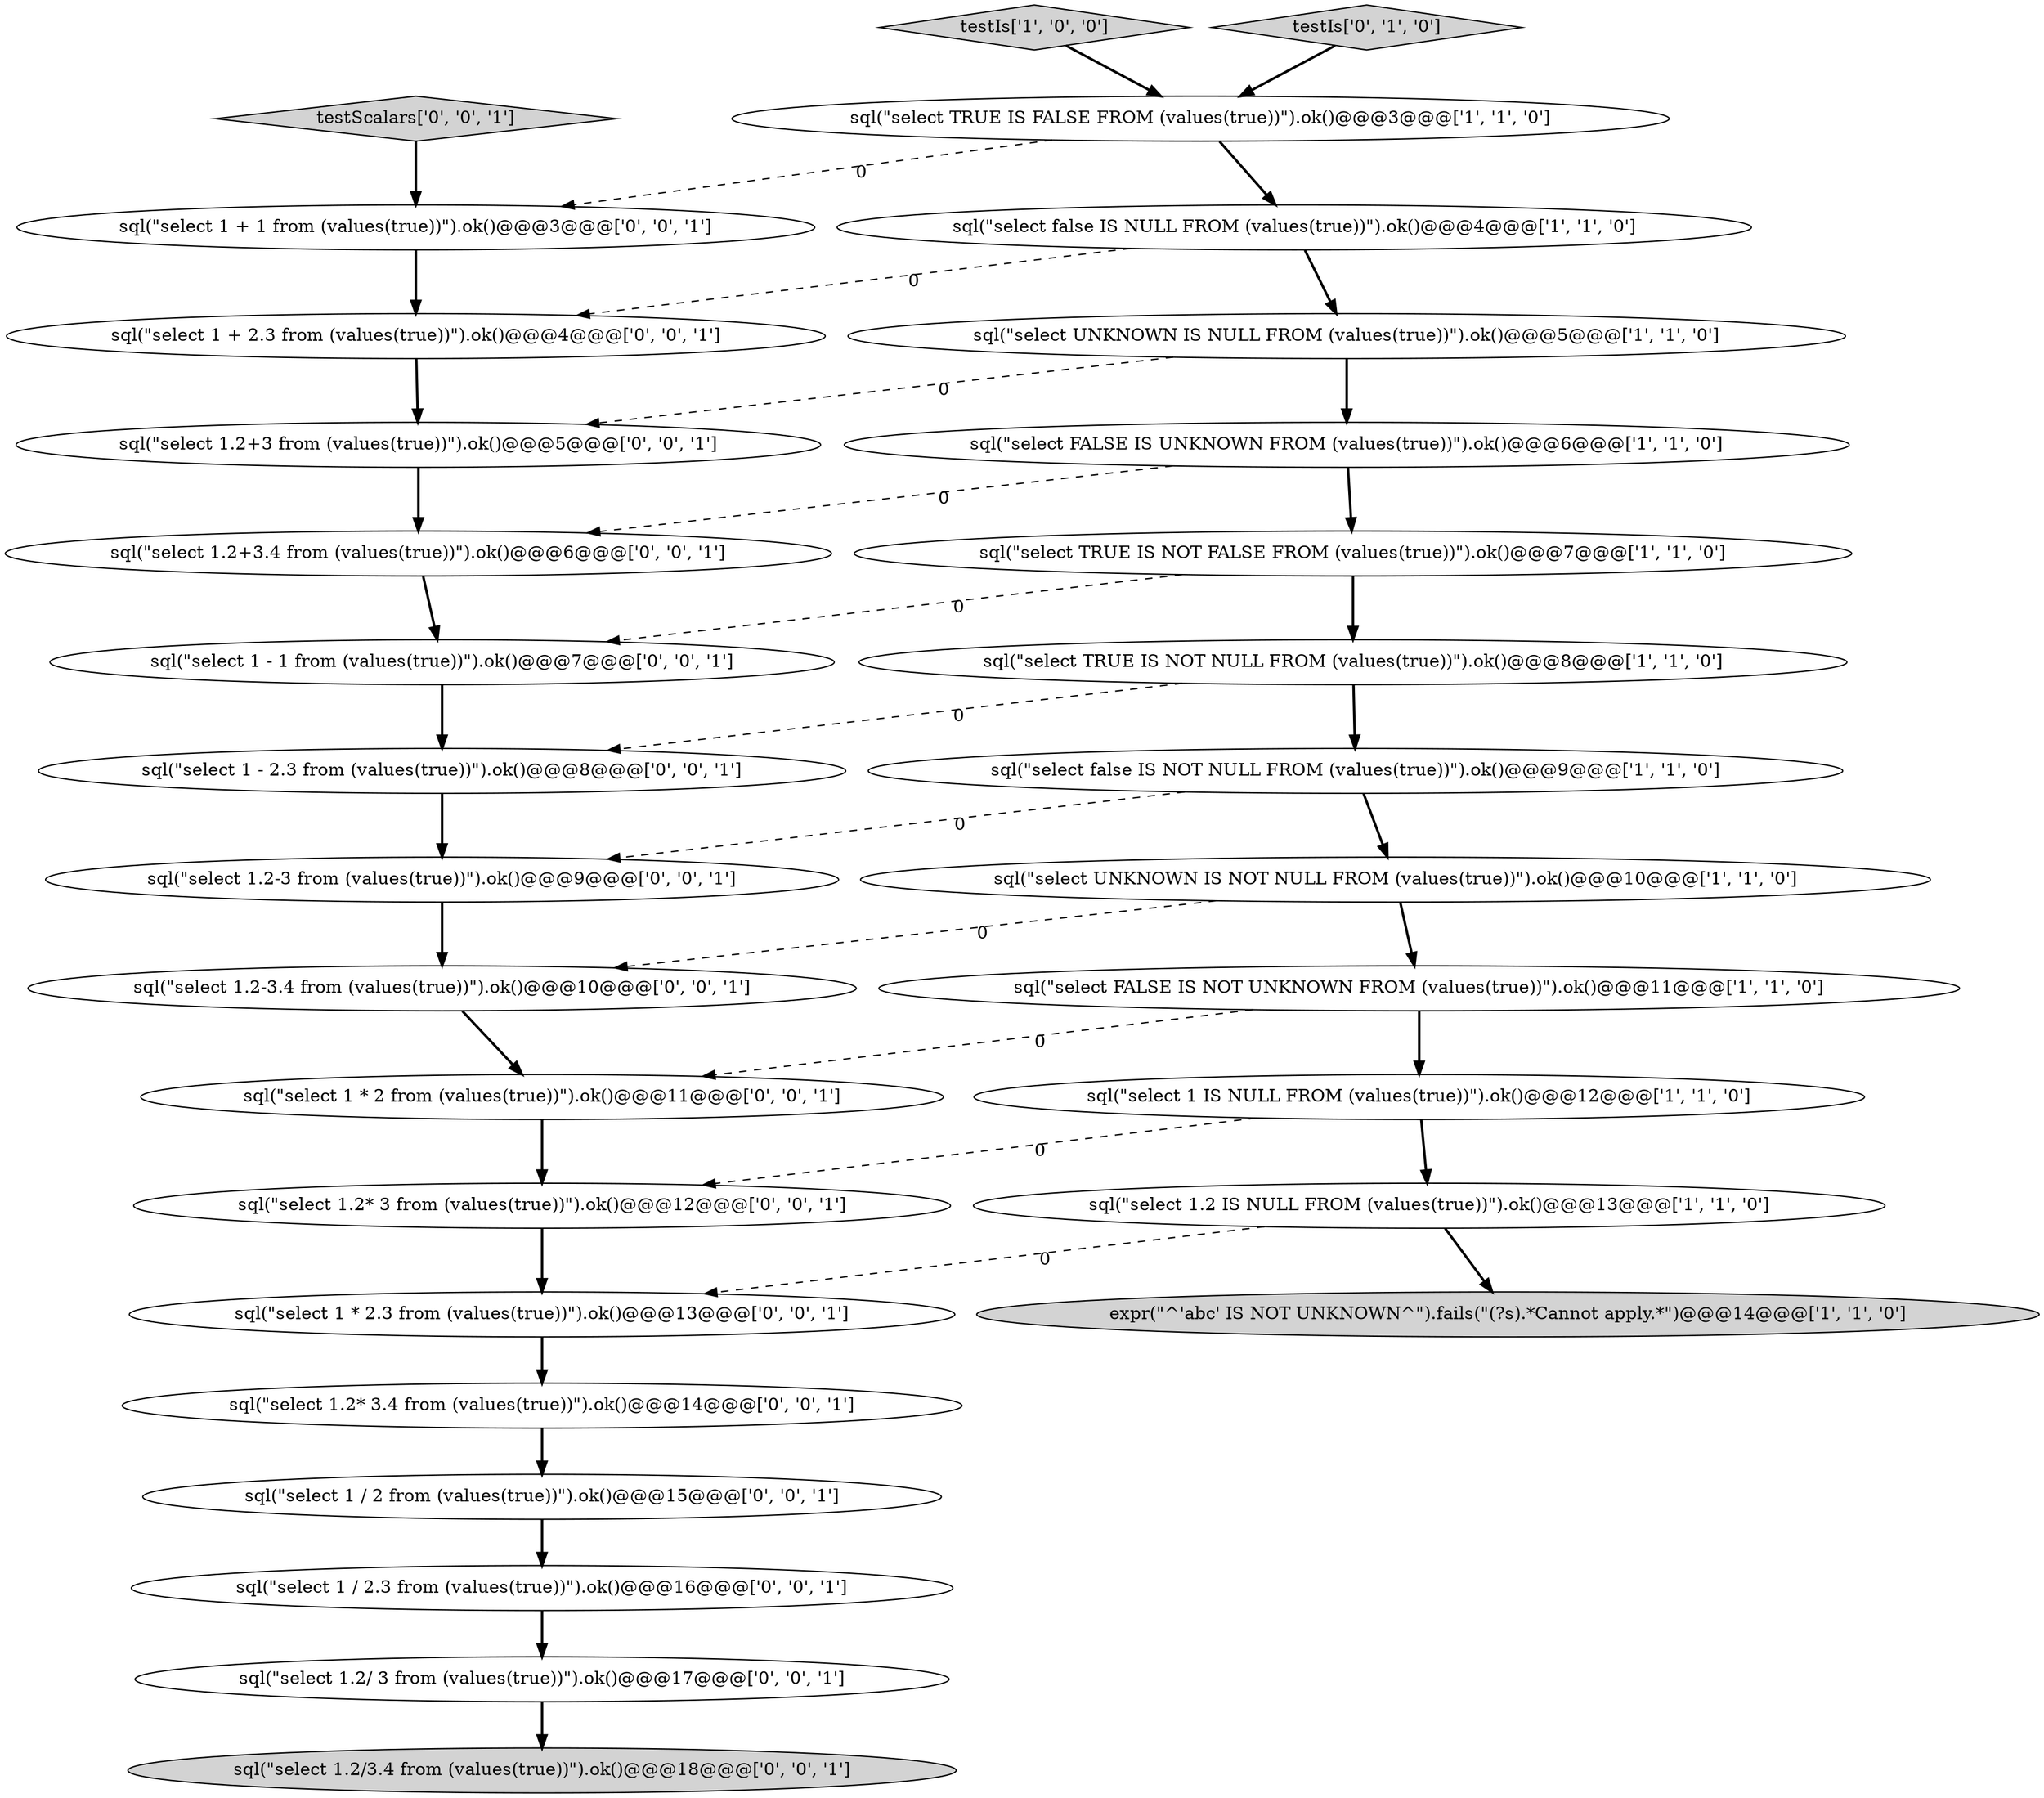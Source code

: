 digraph {
22 [style = filled, label = "sql(\"select 1 - 2.3 from (values(true))\").ok()@@@8@@@['0', '0', '1']", fillcolor = white, shape = ellipse image = "AAA0AAABBB3BBB"];
3 [style = filled, label = "expr(\"^'abc' IS NOT UNKNOWN^\").fails(\"(?s).*Cannot apply.*\")@@@14@@@['1', '1', '0']", fillcolor = lightgray, shape = ellipse image = "AAA0AAABBB1BBB"];
7 [style = filled, label = "sql(\"select TRUE IS NOT NULL FROM (values(true))\").ok()@@@8@@@['1', '1', '0']", fillcolor = white, shape = ellipse image = "AAA0AAABBB1BBB"];
20 [style = filled, label = "sql(\"select 1.2+3.4 from (values(true))\").ok()@@@6@@@['0', '0', '1']", fillcolor = white, shape = ellipse image = "AAA0AAABBB3BBB"];
24 [style = filled, label = "sql(\"select 1.2-3 from (values(true))\").ok()@@@9@@@['0', '0', '1']", fillcolor = white, shape = ellipse image = "AAA0AAABBB3BBB"];
23 [style = filled, label = "sql(\"select 1.2/3.4 from (values(true))\").ok()@@@18@@@['0', '0', '1']", fillcolor = lightgray, shape = ellipse image = "AAA0AAABBB3BBB"];
1 [style = filled, label = "sql(\"select FALSE IS NOT UNKNOWN FROM (values(true))\").ok()@@@11@@@['1', '1', '0']", fillcolor = white, shape = ellipse image = "AAA0AAABBB1BBB"];
5 [style = filled, label = "sql(\"select TRUE IS NOT FALSE FROM (values(true))\").ok()@@@7@@@['1', '1', '0']", fillcolor = white, shape = ellipse image = "AAA0AAABBB1BBB"];
17 [style = filled, label = "sql(\"select 1.2/ 3 from (values(true))\").ok()@@@17@@@['0', '0', '1']", fillcolor = white, shape = ellipse image = "AAA0AAABBB3BBB"];
27 [style = filled, label = "sql(\"select 1.2* 3.4 from (values(true))\").ok()@@@14@@@['0', '0', '1']", fillcolor = white, shape = ellipse image = "AAA0AAABBB3BBB"];
19 [style = filled, label = "testScalars['0', '0', '1']", fillcolor = lightgray, shape = diamond image = "AAA0AAABBB3BBB"];
14 [style = filled, label = "sql(\"select 1 * 2 from (values(true))\").ok()@@@11@@@['0', '0', '1']", fillcolor = white, shape = ellipse image = "AAA0AAABBB3BBB"];
30 [style = filled, label = "sql(\"select 1 / 2 from (values(true))\").ok()@@@15@@@['0', '0', '1']", fillcolor = white, shape = ellipse image = "AAA0AAABBB3BBB"];
15 [style = filled, label = "sql(\"select 1 * 2.3 from (values(true))\").ok()@@@13@@@['0', '0', '1']", fillcolor = white, shape = ellipse image = "AAA0AAABBB3BBB"];
26 [style = filled, label = "sql(\"select 1.2+3 from (values(true))\").ok()@@@5@@@['0', '0', '1']", fillcolor = white, shape = ellipse image = "AAA0AAABBB3BBB"];
9 [style = filled, label = "sql(\"select TRUE IS FALSE FROM (values(true))\").ok()@@@3@@@['1', '1', '0']", fillcolor = white, shape = ellipse image = "AAA0AAABBB1BBB"];
4 [style = filled, label = "sql(\"select UNKNOWN IS NULL FROM (values(true))\").ok()@@@5@@@['1', '1', '0']", fillcolor = white, shape = ellipse image = "AAA0AAABBB1BBB"];
28 [style = filled, label = "sql(\"select 1.2* 3 from (values(true))\").ok()@@@12@@@['0', '0', '1']", fillcolor = white, shape = ellipse image = "AAA0AAABBB3BBB"];
12 [style = filled, label = "testIs['1', '0', '0']", fillcolor = lightgray, shape = diamond image = "AAA0AAABBB1BBB"];
2 [style = filled, label = "sql(\"select 1 IS NULL FROM (values(true))\").ok()@@@12@@@['1', '1', '0']", fillcolor = white, shape = ellipse image = "AAA0AAABBB1BBB"];
21 [style = filled, label = "sql(\"select 1 / 2.3 from (values(true))\").ok()@@@16@@@['0', '0', '1']", fillcolor = white, shape = ellipse image = "AAA0AAABBB3BBB"];
10 [style = filled, label = "sql(\"select false IS NULL FROM (values(true))\").ok()@@@4@@@['1', '1', '0']", fillcolor = white, shape = ellipse image = "AAA0AAABBB1BBB"];
18 [style = filled, label = "sql(\"select 1 + 2.3 from (values(true))\").ok()@@@4@@@['0', '0', '1']", fillcolor = white, shape = ellipse image = "AAA0AAABBB3BBB"];
0 [style = filled, label = "sql(\"select false IS NOT NULL FROM (values(true))\").ok()@@@9@@@['1', '1', '0']", fillcolor = white, shape = ellipse image = "AAA0AAABBB1BBB"];
25 [style = filled, label = "sql(\"select 1.2-3.4 from (values(true))\").ok()@@@10@@@['0', '0', '1']", fillcolor = white, shape = ellipse image = "AAA0AAABBB3BBB"];
11 [style = filled, label = "sql(\"select FALSE IS UNKNOWN FROM (values(true))\").ok()@@@6@@@['1', '1', '0']", fillcolor = white, shape = ellipse image = "AAA0AAABBB1BBB"];
8 [style = filled, label = "sql(\"select 1.2 IS NULL FROM (values(true))\").ok()@@@13@@@['1', '1', '0']", fillcolor = white, shape = ellipse image = "AAA0AAABBB1BBB"];
6 [style = filled, label = "sql(\"select UNKNOWN IS NOT NULL FROM (values(true))\").ok()@@@10@@@['1', '1', '0']", fillcolor = white, shape = ellipse image = "AAA0AAABBB1BBB"];
29 [style = filled, label = "sql(\"select 1 + 1 from (values(true))\").ok()@@@3@@@['0', '0', '1']", fillcolor = white, shape = ellipse image = "AAA0AAABBB3BBB"];
13 [style = filled, label = "testIs['0', '1', '0']", fillcolor = lightgray, shape = diamond image = "AAA0AAABBB2BBB"];
16 [style = filled, label = "sql(\"select 1 - 1 from (values(true))\").ok()@@@7@@@['0', '0', '1']", fillcolor = white, shape = ellipse image = "AAA0AAABBB3BBB"];
28->15 [style = bold, label=""];
11->20 [style = dashed, label="0"];
1->14 [style = dashed, label="0"];
0->6 [style = bold, label=""];
19->29 [style = bold, label=""];
27->30 [style = bold, label=""];
8->15 [style = dashed, label="0"];
18->26 [style = bold, label=""];
8->3 [style = bold, label=""];
14->28 [style = bold, label=""];
7->0 [style = bold, label=""];
25->14 [style = bold, label=""];
4->26 [style = dashed, label="0"];
9->10 [style = bold, label=""];
16->22 [style = bold, label=""];
12->9 [style = bold, label=""];
17->23 [style = bold, label=""];
29->18 [style = bold, label=""];
5->16 [style = dashed, label="0"];
6->1 [style = bold, label=""];
11->5 [style = bold, label=""];
30->21 [style = bold, label=""];
20->16 [style = bold, label=""];
9->29 [style = dashed, label="0"];
6->25 [style = dashed, label="0"];
24->25 [style = bold, label=""];
2->28 [style = dashed, label="0"];
10->4 [style = bold, label=""];
0->24 [style = dashed, label="0"];
5->7 [style = bold, label=""];
1->2 [style = bold, label=""];
13->9 [style = bold, label=""];
22->24 [style = bold, label=""];
4->11 [style = bold, label=""];
15->27 [style = bold, label=""];
21->17 [style = bold, label=""];
7->22 [style = dashed, label="0"];
10->18 [style = dashed, label="0"];
26->20 [style = bold, label=""];
2->8 [style = bold, label=""];
}
